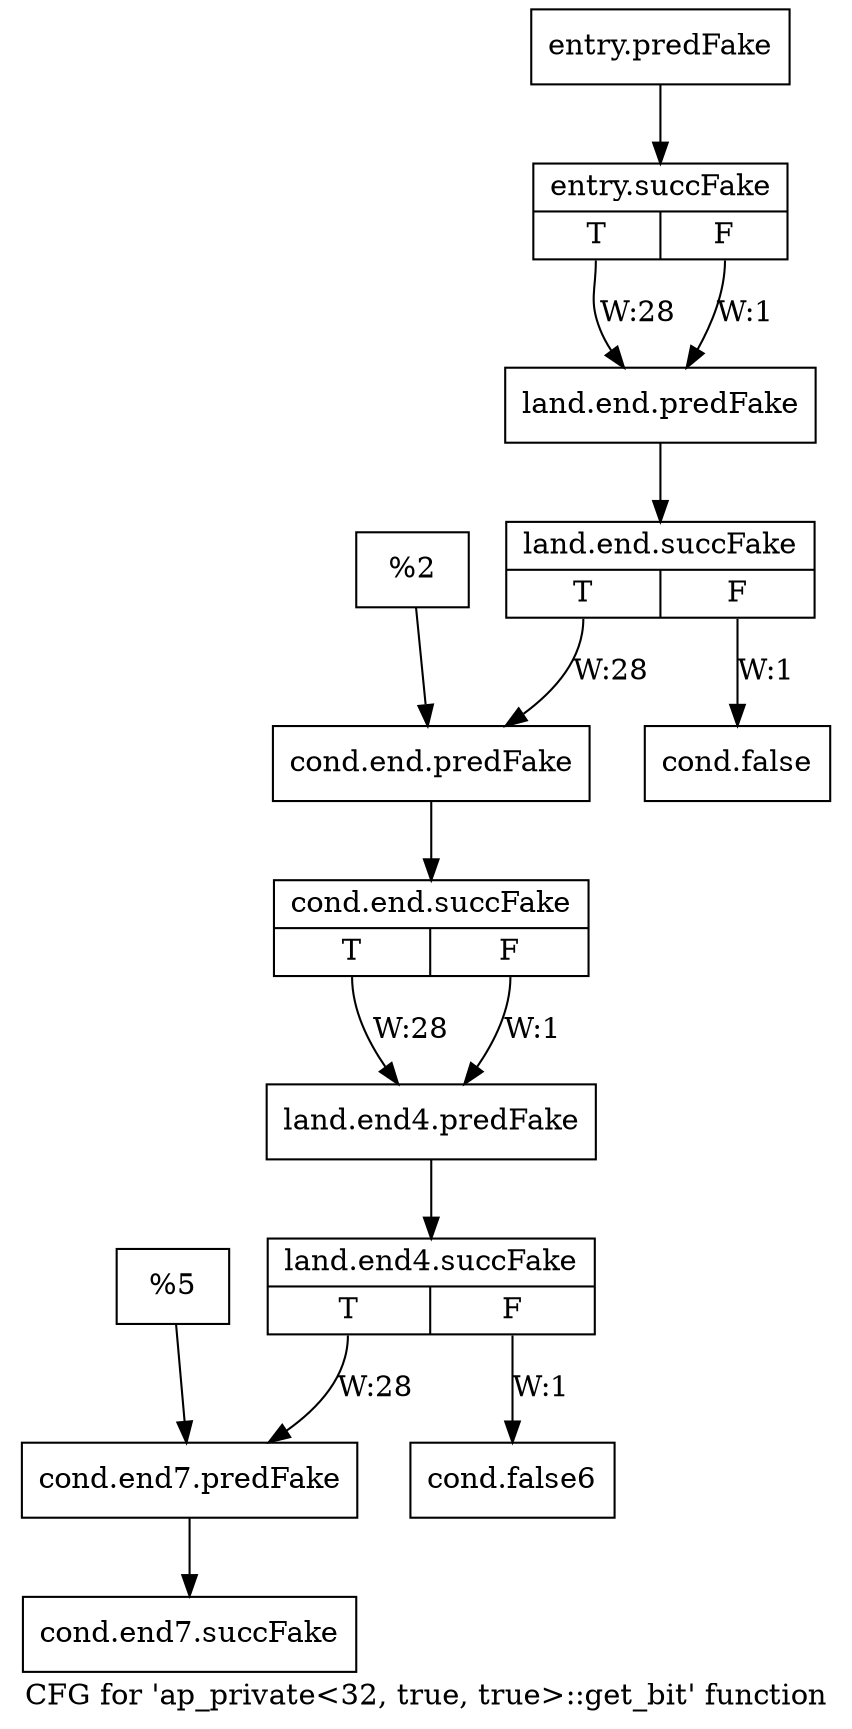 digraph "CFG for 'ap_private\<32, true, true\>::get_bit' function" {
	label="CFG for 'ap_private\<32, true, true\>::get_bit' function";

	Node0x583c8f0 [shape=record,filename="",linenumber="",label="{entry.predFake}"];
	Node0x583c8f0 -> Node0x58df9a0[ callList="" memoryops="" filename="/home/omerfaruk/tools/Xilinx/Vitis_HLS/2023.2/include/etc/ap_private.h" execusionnum="27"];
	Node0x58df9a0 [shape=record,filename="/home/omerfaruk/tools/Xilinx/Vitis_HLS/2023.2/include/etc/ap_private.h",linenumber="2519",label="{entry.succFake|{<s0>T|<s1>F}}"];
	Node0x58df9a0:s0 -> Node0x58dfbb0[label="W:28" callList="" memoryops="" filename="" execusionnum="27"];
	Node0x58df9a0:s1 -> Node0x58dfbb0[label="W:1"];
	Node0x58dfbb0 [shape=record,filename="/home/omerfaruk/tools/Xilinx/Vitis_HLS/2023.2/include/etc/ap_private.h",linenumber="2519",label="{land.end.predFake}"];
	Node0x58dfbb0 -> Node0x5abff30[ callList="" memoryops="" filename="/home/omerfaruk/tools/Xilinx/Vitis_HLS/2023.2/include/etc/ap_private.h" execusionnum="27"];
	Node0x5abff30 [shape=record,filename="/home/omerfaruk/tools/Xilinx/Vitis_HLS/2023.2/include/etc/ap_private.h",linenumber="2519",label="{land.end.succFake|{<s0>T|<s1>F}}"];
	Node0x5abff30:s0 -> Node0x58dfcf0[label="W:28" callList="" memoryops="" filename="/home/omerfaruk/tools/Xilinx/Vitis_HLS/2023.2/include/etc/ap_private.h" execusionnum="27"];
	Node0x5abff30:s1 -> Node0x58dfc50[label="W:1"];
	Node0x58dfc50 [shape=record,filename="/home/omerfaruk/tools/Xilinx/Vitis_HLS/2023.2/include/etc/ap_private.h",linenumber="2519",label="{cond.false}"];
	Node0x58dfca0 [shape=record,filename="/home/omerfaruk/tools/Xilinx/Vitis_HLS/2023.2/include/etc/ap_private.h",linenumber="2519",label="{%2}"];
	Node0x58dfca0 -> Node0x58dfcf0;
	Node0x58dfcf0 [shape=record,filename="/home/omerfaruk/tools/Xilinx/Vitis_HLS/2023.2/include/etc/ap_private.h",linenumber="2520",label="{cond.end.predFake}"];
	Node0x58dfcf0 -> Node0x58e1c90[ callList="" memoryops="" filename="/home/omerfaruk/tools/Xilinx/Vitis_HLS/2023.2/include/etc/ap_private.h" execusionnum="27"];
	Node0x58e1c90 [shape=record,filename="/home/omerfaruk/tools/Xilinx/Vitis_HLS/2023.2/include/etc/ap_private.h",linenumber="2520",label="{cond.end.succFake|{<s0>T|<s1>F}}"];
	Node0x58e1c90:s0 -> Node0x58dfd90[label="W:28" callList="" memoryops="" filename="" execusionnum="27"];
	Node0x58e1c90:s1 -> Node0x58dfd90[label="W:1"];
	Node0x58dfd90 [shape=record,filename="/home/omerfaruk/tools/Xilinx/Vitis_HLS/2023.2/include/etc/ap_private.h",linenumber="2520",label="{land.end4.predFake}"];
	Node0x58dfd90 -> Node0x5ac04e0[ callList="" memoryops="" filename="/home/omerfaruk/tools/Xilinx/Vitis_HLS/2023.2/include/etc/ap_private.h" execusionnum="27"];
	Node0x5ac04e0 [shape=record,filename="/home/omerfaruk/tools/Xilinx/Vitis_HLS/2023.2/include/etc/ap_private.h",linenumber="2520",label="{land.end4.succFake|{<s0>T|<s1>F}}"];
	Node0x5ac04e0:s0 -> Node0x58dfed0[label="W:28" callList="" memoryops="" filename="/home/omerfaruk/tools/Xilinx/Vitis_HLS/2023.2/include/etc/ap_private.h" execusionnum="27"];
	Node0x5ac04e0:s1 -> Node0x58dfe30[label="W:1"];
	Node0x58dfe30 [shape=record,filename="/home/omerfaruk/tools/Xilinx/Vitis_HLS/2023.2/include/etc/ap_private.h",linenumber="2520",label="{cond.false6}"];
	Node0x58dfe80 [shape=record,filename="/home/omerfaruk/tools/Xilinx/Vitis_HLS/2023.2/include/etc/ap_private.h",linenumber="2520",label="{%5}"];
	Node0x58dfe80 -> Node0x58dfed0;
	Node0x58dfed0 [shape=record,filename="/home/omerfaruk/tools/Xilinx/Vitis_HLS/2023.2/include/etc/ap_private.h",linenumber="2522",label="{cond.end7.predFake}"];
	Node0x58dfed0 -> Node0x5ac0670[ callList="" memoryops="" filename="/home/omerfaruk/tools/Xilinx/Vitis_HLS/2023.2/include/etc/ap_private.h" execusionnum="0"];
	Node0x5ac0670 [shape=record,filename="/home/omerfaruk/tools/Xilinx/Vitis_HLS/2023.2/include/etc/ap_private.h",linenumber="2522",label="{cond.end7.succFake}"];
}
